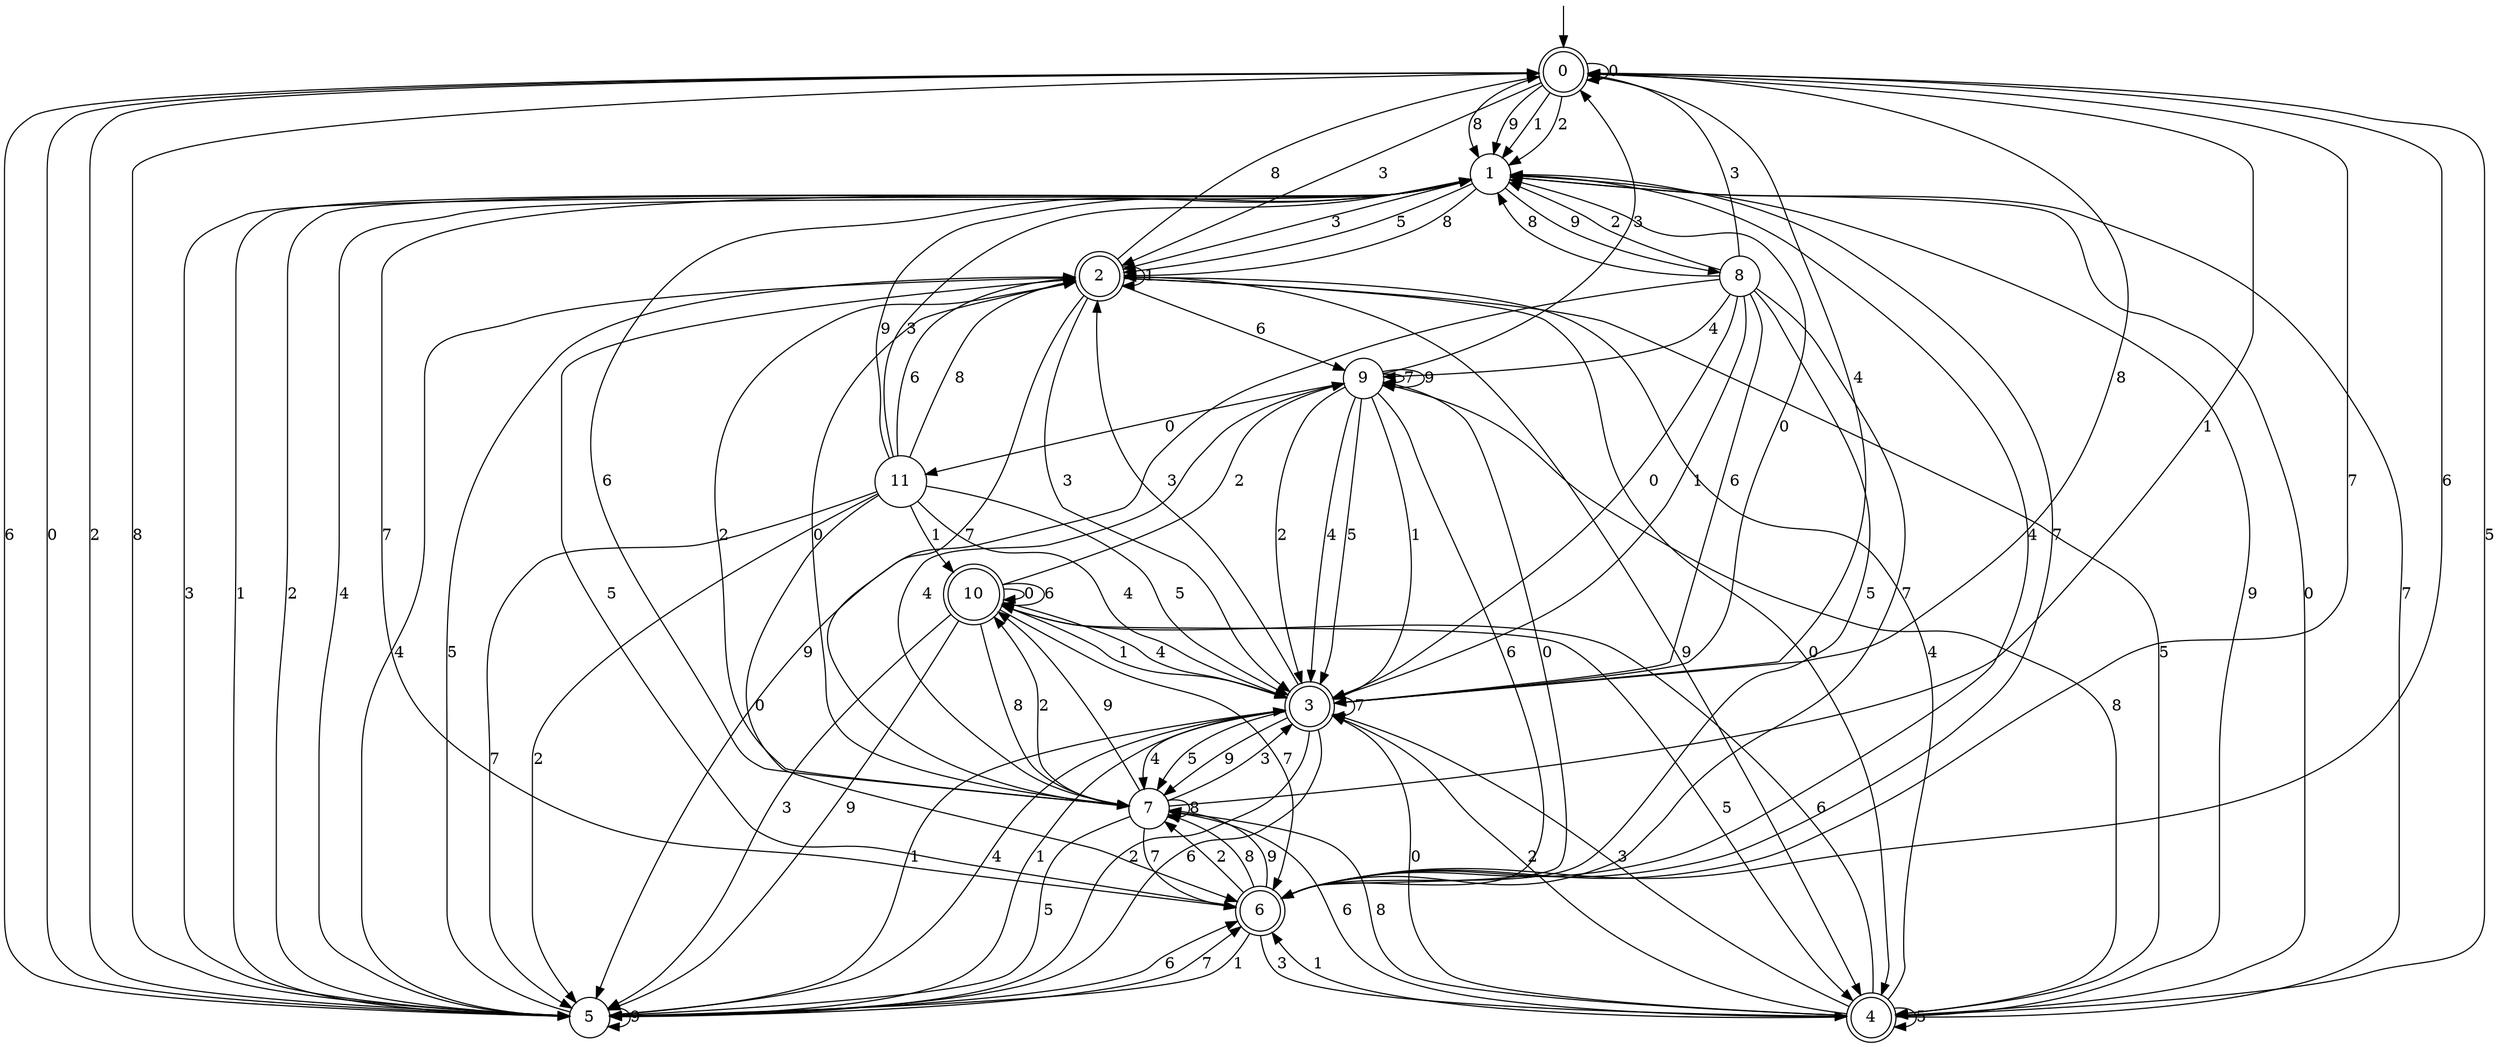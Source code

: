 digraph g {

	s0 [shape="doublecircle" label="0"];
	s1 [shape="circle" label="1"];
	s2 [shape="doublecircle" label="2"];
	s3 [shape="doublecircle" label="3"];
	s4 [shape="doublecircle" label="4"];
	s5 [shape="circle" label="5"];
	s6 [shape="doublecircle" label="6"];
	s7 [shape="circle" label="7"];
	s8 [shape="circle" label="8"];
	s9 [shape="circle" label="9"];
	s10 [shape="doublecircle" label="10"];
	s11 [shape="circle" label="11"];
	s0 -> s0 [label="0"];
	s0 -> s1 [label="1"];
	s0 -> s1 [label="2"];
	s0 -> s2 [label="3"];
	s0 -> s3 [label="4"];
	s0 -> s4 [label="5"];
	s0 -> s5 [label="6"];
	s0 -> s6 [label="7"];
	s0 -> s1 [label="8"];
	s0 -> s1 [label="9"];
	s1 -> s4 [label="0"];
	s1 -> s5 [label="1"];
	s1 -> s5 [label="2"];
	s1 -> s2 [label="3"];
	s1 -> s5 [label="4"];
	s1 -> s2 [label="5"];
	s1 -> s7 [label="6"];
	s1 -> s6 [label="7"];
	s1 -> s2 [label="8"];
	s1 -> s8 [label="9"];
	s2 -> s4 [label="0"];
	s2 -> s2 [label="1"];
	s2 -> s7 [label="2"];
	s2 -> s3 [label="3"];
	s2 -> s5 [label="4"];
	s2 -> s4 [label="5"];
	s2 -> s9 [label="6"];
	s2 -> s7 [label="7"];
	s2 -> s0 [label="8"];
	s2 -> s4 [label="9"];
	s3 -> s1 [label="0"];
	s3 -> s5 [label="1"];
	s3 -> s5 [label="2"];
	s3 -> s2 [label="3"];
	s3 -> s7 [label="4"];
	s3 -> s7 [label="5"];
	s3 -> s5 [label="6"];
	s3 -> s3 [label="7"];
	s3 -> s0 [label="8"];
	s3 -> s7 [label="9"];
	s4 -> s3 [label="0"];
	s4 -> s6 [label="1"];
	s4 -> s3 [label="2"];
	s4 -> s3 [label="3"];
	s4 -> s2 [label="4"];
	s4 -> s4 [label="5"];
	s4 -> s10 [label="6"];
	s4 -> s1 [label="7"];
	s4 -> s7 [label="8"];
	s4 -> s1 [label="9"];
	s5 -> s0 [label="0"];
	s5 -> s3 [label="1"];
	s5 -> s0 [label="2"];
	s5 -> s1 [label="3"];
	s5 -> s3 [label="4"];
	s5 -> s2 [label="5"];
	s5 -> s6 [label="6"];
	s5 -> s6 [label="7"];
	s5 -> s0 [label="8"];
	s5 -> s5 [label="9"];
	s6 -> s9 [label="0"];
	s6 -> s5 [label="1"];
	s6 -> s7 [label="2"];
	s6 -> s4 [label="3"];
	s6 -> s1 [label="4"];
	s6 -> s2 [label="5"];
	s6 -> s0 [label="6"];
	s6 -> s1 [label="7"];
	s6 -> s7 [label="8"];
	s6 -> s7 [label="9"];
	s7 -> s2 [label="0"];
	s7 -> s0 [label="1"];
	s7 -> s10 [label="2"];
	s7 -> s3 [label="3"];
	s7 -> s9 [label="4"];
	s7 -> s5 [label="5"];
	s7 -> s4 [label="6"];
	s7 -> s6 [label="7"];
	s7 -> s7 [label="8"];
	s7 -> s10 [label="9"];
	s8 -> s3 [label="0"];
	s8 -> s3 [label="1"];
	s8 -> s1 [label="2"];
	s8 -> s0 [label="3"];
	s8 -> s9 [label="4"];
	s8 -> s6 [label="5"];
	s8 -> s3 [label="6"];
	s8 -> s6 [label="7"];
	s8 -> s1 [label="8"];
	s8 -> s5 [label="9"];
	s9 -> s11 [label="0"];
	s9 -> s3 [label="1"];
	s9 -> s3 [label="2"];
	s9 -> s0 [label="3"];
	s9 -> s3 [label="4"];
	s9 -> s3 [label="5"];
	s9 -> s6 [label="6"];
	s9 -> s9 [label="7"];
	s9 -> s4 [label="8"];
	s9 -> s9 [label="9"];
	s10 -> s10 [label="0"];
	s10 -> s3 [label="1"];
	s10 -> s9 [label="2"];
	s10 -> s5 [label="3"];
	s10 -> s3 [label="4"];
	s10 -> s4 [label="5"];
	s10 -> s10 [label="6"];
	s10 -> s6 [label="7"];
	s10 -> s7 [label="8"];
	s10 -> s5 [label="9"];
	s11 -> s6 [label="0"];
	s11 -> s10 [label="1"];
	s11 -> s5 [label="2"];
	s11 -> s1 [label="3"];
	s11 -> s3 [label="4"];
	s11 -> s3 [label="5"];
	s11 -> s2 [label="6"];
	s11 -> s5 [label="7"];
	s11 -> s2 [label="8"];
	s11 -> s1 [label="9"];

__start0 [label="" shape="none" width="0" height="0"];
__start0 -> s0;

}
